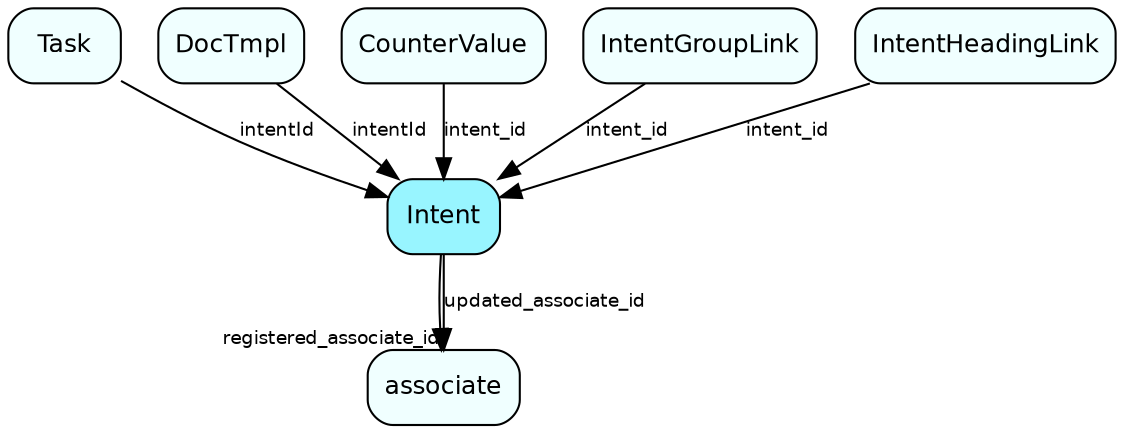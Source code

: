 digraph Intent  {
node [shape = box style="rounded, filled" fontname = "Helvetica" fontsize = "12" ]
edge [fontname = "Helvetica" fontsize = "9"]

Intent[fillcolor = "cadetblue1"]
associate[fillcolor = "azure1"]
Task[fillcolor = "azure1"]
DocTmpl[fillcolor = "azure1"]
CounterValue[fillcolor = "azure1"]
IntentGroupLink[fillcolor = "azure1"]
IntentHeadingLink[fillcolor = "azure1"]
Intent -> associate [headlabel = "registered_associate_id"]
Intent -> associate [label = "updated_associate_id"]
Task -> Intent [label = "intentId"]
DocTmpl -> Intent [label = "intentId"]
CounterValue -> Intent [label = "intent_id"]
IntentGroupLink -> Intent [label = "intent_id"]
IntentHeadingLink -> Intent [label = "intent_id"]
}
